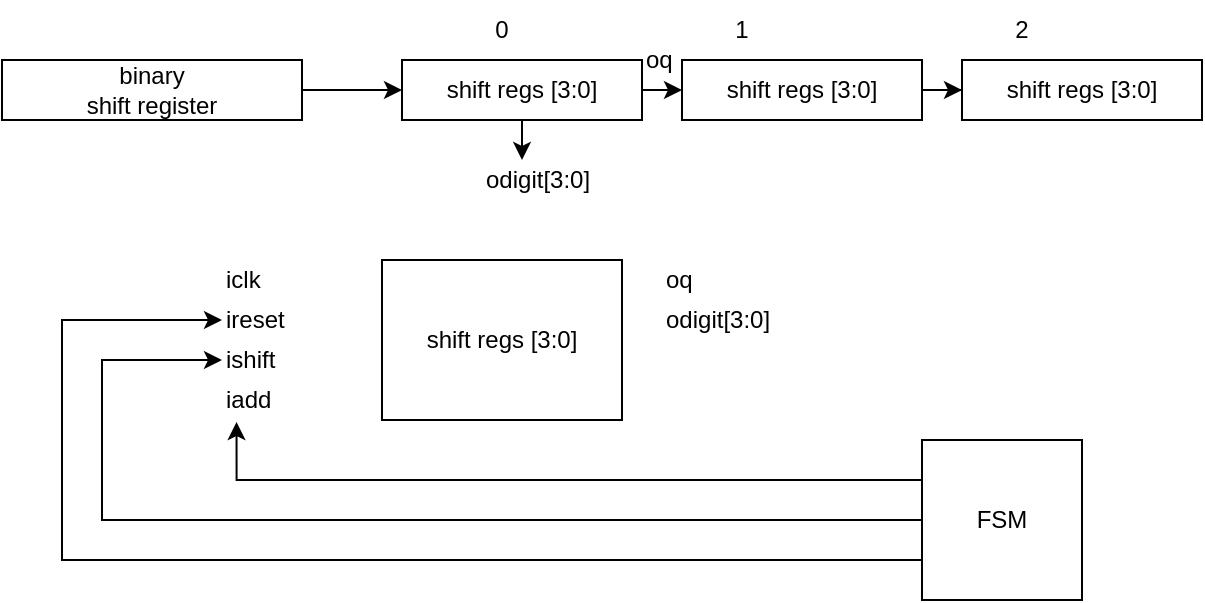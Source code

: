<mxfile version="21.6.2" type="device">
  <diagram name="Страница 1" id="2hxtaAFZ5cVEmX_KrBm3">
    <mxGraphModel dx="883" dy="486" grid="1" gridSize="10" guides="1" tooltips="1" connect="1" arrows="1" fold="1" page="1" pageScale="1" pageWidth="827" pageHeight="1169" math="0" shadow="0">
      <root>
        <mxCell id="0" />
        <mxCell id="1" parent="0" />
        <mxCell id="KkMhMolhbZkH6IS8zCt4-24" style="edgeStyle=orthogonalEdgeStyle;rounded=0;orthogonalLoop=1;jettySize=auto;html=1;entryX=0;entryY=0.5;entryDx=0;entryDy=0;" edge="1" parent="1" source="KkMhMolhbZkH6IS8zCt4-1" target="KkMhMolhbZkH6IS8zCt4-2">
          <mxGeometry relative="1" as="geometry" />
        </mxCell>
        <mxCell id="KkMhMolhbZkH6IS8zCt4-1" value="binary&lt;br&gt;shift register" style="rounded=0;whiteSpace=wrap;html=1;" vertex="1" parent="1">
          <mxGeometry x="80" y="190" width="150" height="30" as="geometry" />
        </mxCell>
        <mxCell id="KkMhMolhbZkH6IS8zCt4-12" style="edgeStyle=orthogonalEdgeStyle;rounded=0;orthogonalLoop=1;jettySize=auto;html=1;exitX=1;exitY=0.5;exitDx=0;exitDy=0;entryX=0;entryY=0.5;entryDx=0;entryDy=0;" edge="1" parent="1" source="KkMhMolhbZkH6IS8zCt4-2" target="KkMhMolhbZkH6IS8zCt4-3">
          <mxGeometry relative="1" as="geometry" />
        </mxCell>
        <mxCell id="KkMhMolhbZkH6IS8zCt4-25" style="edgeStyle=orthogonalEdgeStyle;rounded=0;orthogonalLoop=1;jettySize=auto;html=1;" edge="1" parent="1" source="KkMhMolhbZkH6IS8zCt4-2">
          <mxGeometry relative="1" as="geometry">
            <mxPoint x="340" y="240" as="targetPoint" />
          </mxGeometry>
        </mxCell>
        <mxCell id="KkMhMolhbZkH6IS8zCt4-2" value="shift regs [3:0]" style="rounded=0;whiteSpace=wrap;html=1;" vertex="1" parent="1">
          <mxGeometry x="280" y="190" width="120" height="30" as="geometry" />
        </mxCell>
        <mxCell id="KkMhMolhbZkH6IS8zCt4-14" style="edgeStyle=orthogonalEdgeStyle;rounded=0;orthogonalLoop=1;jettySize=auto;html=1;entryX=0;entryY=0.5;entryDx=0;entryDy=0;" edge="1" parent="1" source="KkMhMolhbZkH6IS8zCt4-3" target="KkMhMolhbZkH6IS8zCt4-4">
          <mxGeometry relative="1" as="geometry" />
        </mxCell>
        <mxCell id="KkMhMolhbZkH6IS8zCt4-3" value="shift regs [3:0]" style="rounded=0;whiteSpace=wrap;html=1;" vertex="1" parent="1">
          <mxGeometry x="420" y="190" width="120" height="30" as="geometry" />
        </mxCell>
        <mxCell id="KkMhMolhbZkH6IS8zCt4-4" value="shift regs [3:0]" style="rounded=0;whiteSpace=wrap;html=1;" vertex="1" parent="1">
          <mxGeometry x="560" y="190" width="120" height="30" as="geometry" />
        </mxCell>
        <mxCell id="KkMhMolhbZkH6IS8zCt4-5" value="shift regs [3:0]" style="rounded=0;whiteSpace=wrap;html=1;" vertex="1" parent="1">
          <mxGeometry x="270" y="290" width="120" height="80" as="geometry" />
        </mxCell>
        <mxCell id="KkMhMolhbZkH6IS8zCt4-7" value="iclk" style="text;html=1;strokeColor=none;fillColor=none;align=left;verticalAlign=middle;whiteSpace=wrap;rounded=0;" vertex="1" parent="1">
          <mxGeometry x="190" y="290" width="60" height="20" as="geometry" />
        </mxCell>
        <mxCell id="KkMhMolhbZkH6IS8zCt4-8" value="ireset" style="text;html=1;strokeColor=none;fillColor=none;align=left;verticalAlign=middle;whiteSpace=wrap;rounded=0;" vertex="1" parent="1">
          <mxGeometry x="190" y="310" width="60" height="20" as="geometry" />
        </mxCell>
        <mxCell id="KkMhMolhbZkH6IS8zCt4-9" value="ishift" style="text;html=1;strokeColor=none;fillColor=none;align=left;verticalAlign=middle;whiteSpace=wrap;rounded=0;" vertex="1" parent="1">
          <mxGeometry x="190" y="330" width="60" height="20" as="geometry" />
        </mxCell>
        <mxCell id="KkMhMolhbZkH6IS8zCt4-10" value="iadd" style="text;html=1;strokeColor=none;fillColor=none;align=left;verticalAlign=middle;whiteSpace=wrap;rounded=0;" vertex="1" parent="1">
          <mxGeometry x="190" y="350" width="60" height="20" as="geometry" />
        </mxCell>
        <mxCell id="KkMhMolhbZkH6IS8zCt4-11" value="oq" style="text;html=1;strokeColor=none;fillColor=none;align=left;verticalAlign=middle;whiteSpace=wrap;rounded=0;" vertex="1" parent="1">
          <mxGeometry x="410" y="290" width="60" height="20" as="geometry" />
        </mxCell>
        <mxCell id="KkMhMolhbZkH6IS8zCt4-15" value="odigit[3:0]" style="text;html=1;strokeColor=none;fillColor=none;align=left;verticalAlign=middle;whiteSpace=wrap;rounded=0;" vertex="1" parent="1">
          <mxGeometry x="410" y="310" width="60" height="20" as="geometry" />
        </mxCell>
        <mxCell id="KkMhMolhbZkH6IS8zCt4-21" style="edgeStyle=orthogonalEdgeStyle;rounded=0;orthogonalLoop=1;jettySize=auto;html=1;entryX=0.121;entryY=1.05;entryDx=0;entryDy=0;entryPerimeter=0;" edge="1" parent="1" source="KkMhMolhbZkH6IS8zCt4-20" target="KkMhMolhbZkH6IS8zCt4-10">
          <mxGeometry relative="1" as="geometry">
            <Array as="points">
              <mxPoint x="197" y="400" />
            </Array>
          </mxGeometry>
        </mxCell>
        <mxCell id="KkMhMolhbZkH6IS8zCt4-22" style="edgeStyle=orthogonalEdgeStyle;rounded=0;orthogonalLoop=1;jettySize=auto;html=1;entryX=0;entryY=0.5;entryDx=0;entryDy=0;" edge="1" parent="1" source="KkMhMolhbZkH6IS8zCt4-20" target="KkMhMolhbZkH6IS8zCt4-9">
          <mxGeometry relative="1" as="geometry">
            <Array as="points">
              <mxPoint x="130" y="420" />
              <mxPoint x="130" y="340" />
            </Array>
          </mxGeometry>
        </mxCell>
        <mxCell id="KkMhMolhbZkH6IS8zCt4-23" style="edgeStyle=orthogonalEdgeStyle;rounded=0;orthogonalLoop=1;jettySize=auto;html=1;exitX=0;exitY=0.75;exitDx=0;exitDy=0;entryX=0;entryY=0.5;entryDx=0;entryDy=0;" edge="1" parent="1" source="KkMhMolhbZkH6IS8zCt4-20" target="KkMhMolhbZkH6IS8zCt4-8">
          <mxGeometry relative="1" as="geometry">
            <Array as="points">
              <mxPoint x="110" y="440" />
              <mxPoint x="110" y="320" />
            </Array>
          </mxGeometry>
        </mxCell>
        <mxCell id="KkMhMolhbZkH6IS8zCt4-20" value="FSM" style="whiteSpace=wrap;html=1;aspect=fixed;" vertex="1" parent="1">
          <mxGeometry x="540" y="380" width="80" height="80" as="geometry" />
        </mxCell>
        <mxCell id="KkMhMolhbZkH6IS8zCt4-26" value="oq" style="text;html=1;strokeColor=none;fillColor=none;align=left;verticalAlign=middle;whiteSpace=wrap;rounded=0;" vertex="1" parent="1">
          <mxGeometry x="400" y="180" width="60" height="20" as="geometry" />
        </mxCell>
        <mxCell id="KkMhMolhbZkH6IS8zCt4-27" value="odigit[3:0]" style="text;html=1;strokeColor=none;fillColor=none;align=left;verticalAlign=middle;whiteSpace=wrap;rounded=0;" vertex="1" parent="1">
          <mxGeometry x="320" y="240" width="60" height="20" as="geometry" />
        </mxCell>
        <mxCell id="KkMhMolhbZkH6IS8zCt4-28" value="0" style="text;html=1;strokeColor=none;fillColor=none;align=center;verticalAlign=middle;whiteSpace=wrap;rounded=0;" vertex="1" parent="1">
          <mxGeometry x="300" y="160" width="60" height="30" as="geometry" />
        </mxCell>
        <mxCell id="KkMhMolhbZkH6IS8zCt4-29" value="1" style="text;html=1;strokeColor=none;fillColor=none;align=center;verticalAlign=middle;whiteSpace=wrap;rounded=0;" vertex="1" parent="1">
          <mxGeometry x="420" y="160" width="60" height="30" as="geometry" />
        </mxCell>
        <mxCell id="KkMhMolhbZkH6IS8zCt4-30" value="2" style="text;html=1;strokeColor=none;fillColor=none;align=center;verticalAlign=middle;whiteSpace=wrap;rounded=0;" vertex="1" parent="1">
          <mxGeometry x="560" y="160" width="60" height="30" as="geometry" />
        </mxCell>
      </root>
    </mxGraphModel>
  </diagram>
</mxfile>
